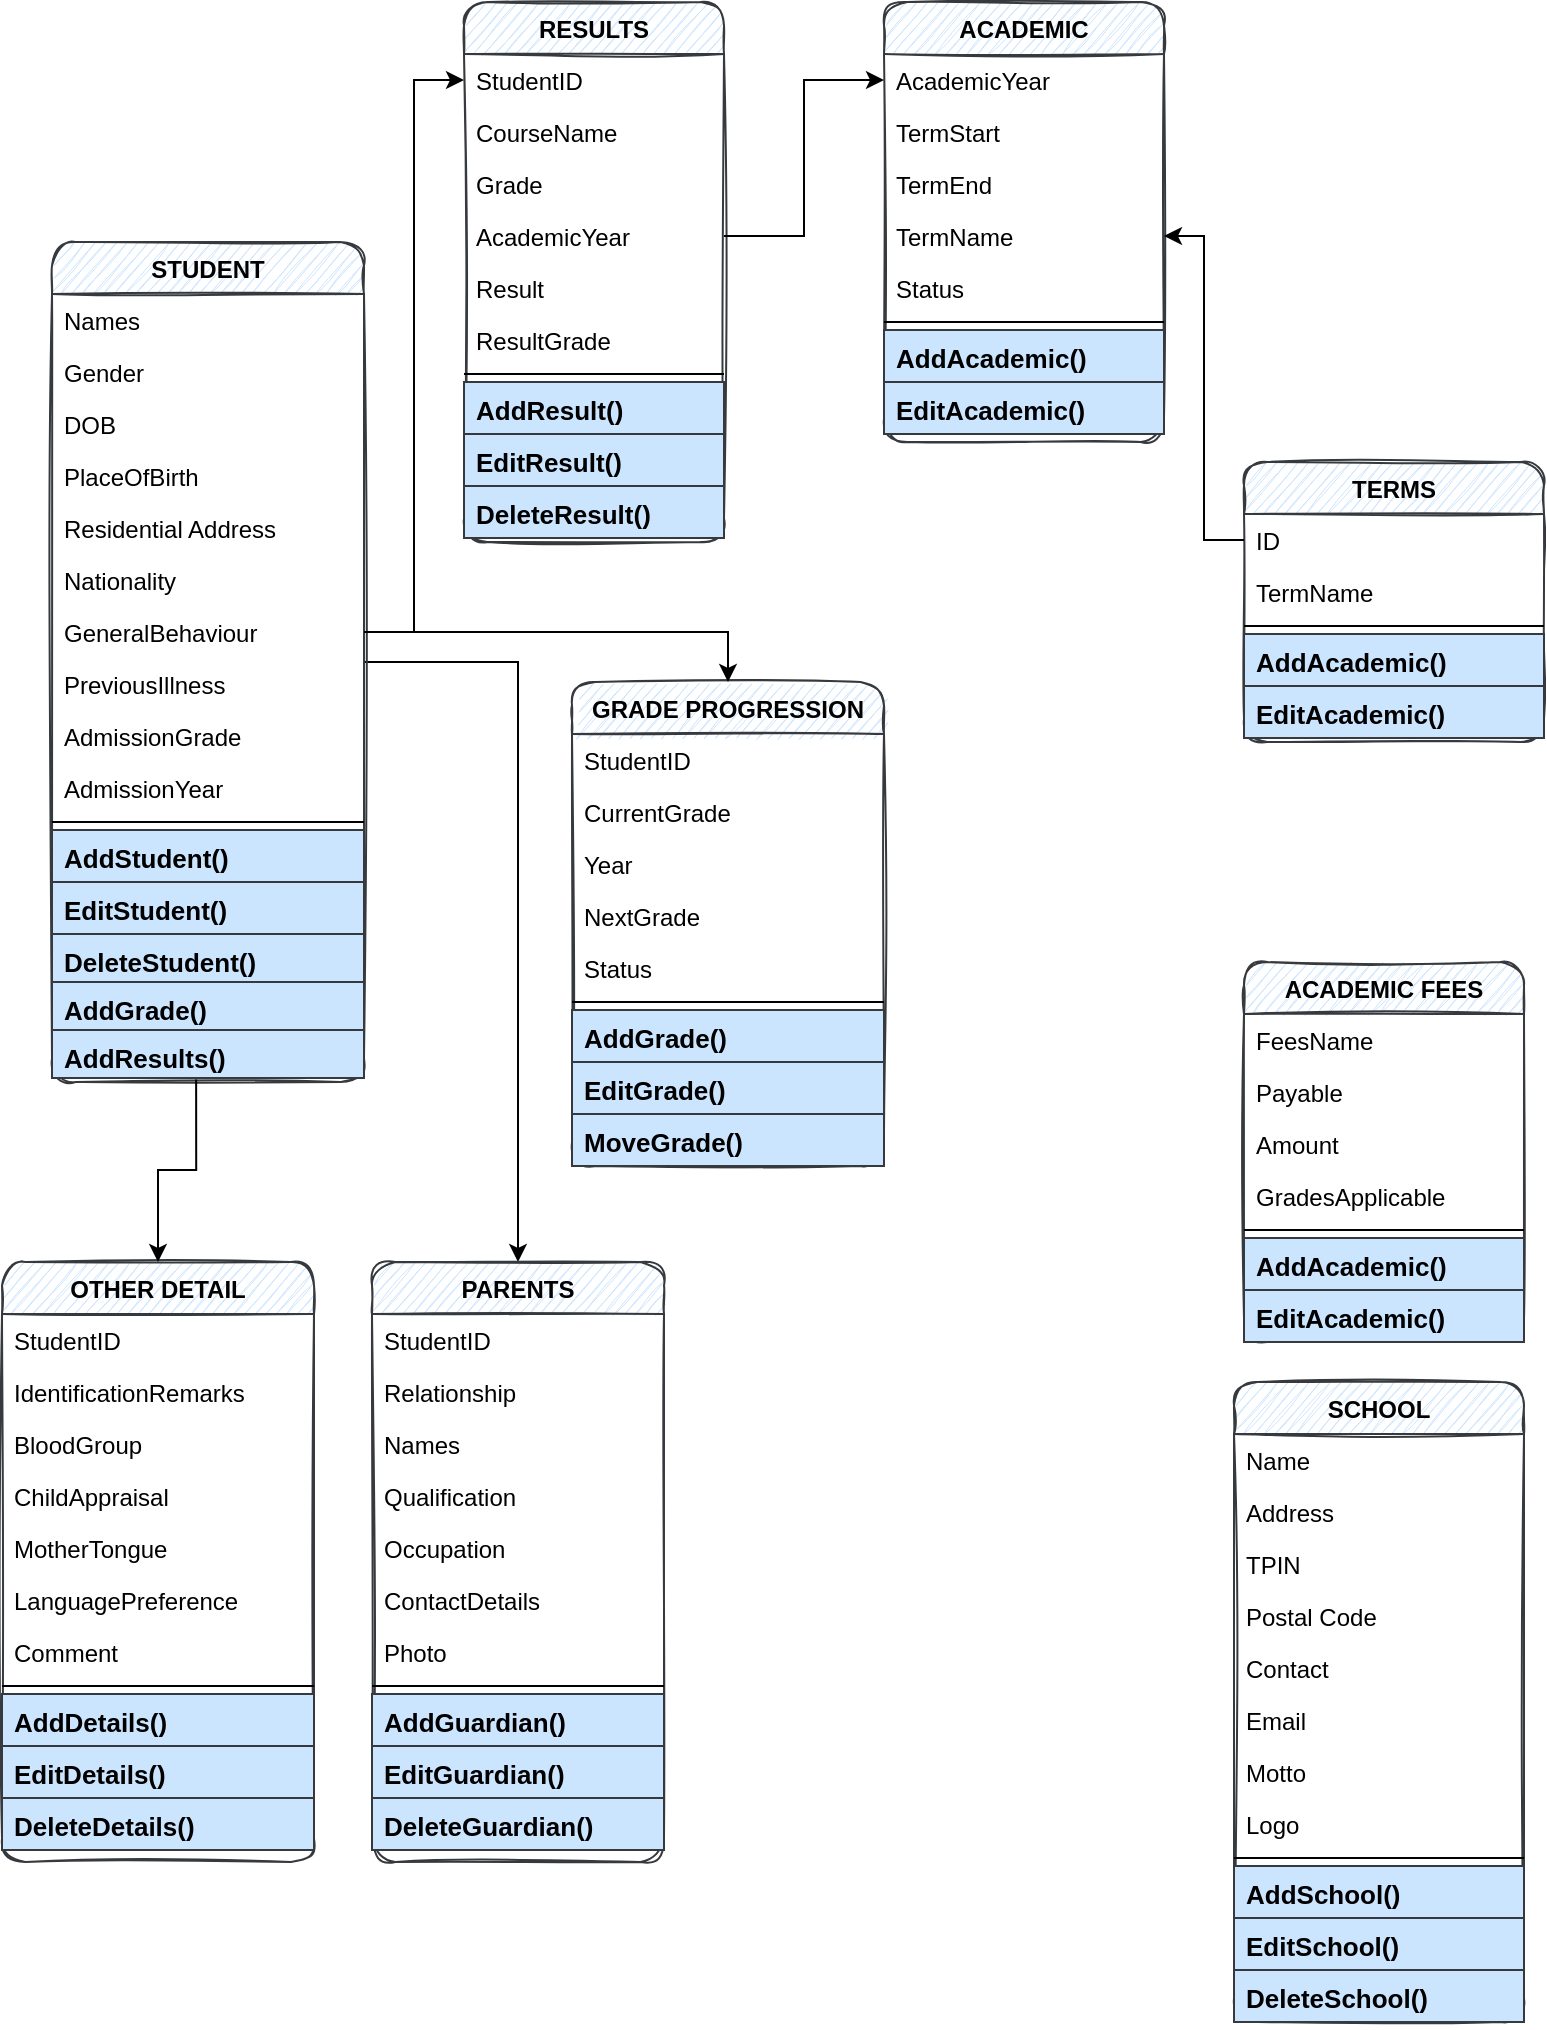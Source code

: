 <mxfile version="14.3.1" type="github">
  <diagram id="C5RBs43oDa-KdzZeNtuy" name="Page-1">
    <mxGraphModel dx="1550" dy="912" grid="1" gridSize="10" guides="1" tooltips="1" connect="1" arrows="1" fold="1" page="1" pageScale="1" pageWidth="827" pageHeight="1169" math="0" shadow="0">
      <root>
        <mxCell id="WIyWlLk6GJQsqaUBKTNV-0" />
        <mxCell id="WIyWlLk6GJQsqaUBKTNV-1" parent="WIyWlLk6GJQsqaUBKTNV-0" />
        <mxCell id="tZd9kad8ATo9-LSwR4DG-6" value="SCHOOL" style="swimlane;fontStyle=1;align=center;verticalAlign=top;childLayout=stackLayout;horizontal=1;startSize=26;horizontalStack=0;resizeParent=1;resizeLast=0;collapsible=1;marginBottom=0;rounded=1;shadow=0;strokeWidth=1;sketch=1;glass=0;fillColor=#cce5ff;strokeColor=#36393d;" parent="WIyWlLk6GJQsqaUBKTNV-1" vertex="1">
          <mxGeometry x="645" y="720" width="145" height="320" as="geometry">
            <mxRectangle x="550" y="140" width="160" height="26" as="alternateBounds" />
          </mxGeometry>
        </mxCell>
        <mxCell id="tZd9kad8ATo9-LSwR4DG-7" value="Name" style="text;align=left;verticalAlign=top;spacingLeft=4;spacingRight=4;overflow=hidden;rotatable=0;points=[[0,0.5],[1,0.5]];portConstraint=eastwest;" parent="tZd9kad8ATo9-LSwR4DG-6" vertex="1">
          <mxGeometry y="26" width="145" height="26" as="geometry" />
        </mxCell>
        <mxCell id="tZd9kad8ATo9-LSwR4DG-8" value="Address" style="text;align=left;verticalAlign=top;spacingLeft=4;spacingRight=4;overflow=hidden;rotatable=0;points=[[0,0.5],[1,0.5]];portConstraint=eastwest;rounded=0;shadow=0;html=0;" parent="tZd9kad8ATo9-LSwR4DG-6" vertex="1">
          <mxGeometry y="52" width="145" height="26" as="geometry" />
        </mxCell>
        <mxCell id="tZd9kad8ATo9-LSwR4DG-9" value="TPIN&#xa;" style="text;align=left;verticalAlign=top;spacingLeft=4;spacingRight=4;overflow=hidden;rotatable=0;points=[[0,0.5],[1,0.5]];portConstraint=eastwest;rounded=0;shadow=0;html=0;" parent="tZd9kad8ATo9-LSwR4DG-6" vertex="1">
          <mxGeometry y="78" width="145" height="26" as="geometry" />
        </mxCell>
        <mxCell id="tZd9kad8ATo9-LSwR4DG-10" value="Postal Code" style="text;align=left;verticalAlign=top;spacingLeft=4;spacingRight=4;overflow=hidden;rotatable=0;points=[[0,0.5],[1,0.5]];portConstraint=eastwest;rounded=0;shadow=0;html=0;" parent="tZd9kad8ATo9-LSwR4DG-6" vertex="1">
          <mxGeometry y="104" width="145" height="26" as="geometry" />
        </mxCell>
        <mxCell id="tZd9kad8ATo9-LSwR4DG-13" value="Contact" style="text;align=left;verticalAlign=top;spacingLeft=4;spacingRight=4;overflow=hidden;rotatable=0;points=[[0,0.5],[1,0.5]];portConstraint=eastwest;" parent="tZd9kad8ATo9-LSwR4DG-6" vertex="1">
          <mxGeometry y="130" width="145" height="26" as="geometry" />
        </mxCell>
        <mxCell id="tZd9kad8ATo9-LSwR4DG-14" value="Email" style="text;align=left;verticalAlign=top;spacingLeft=4;spacingRight=4;overflow=hidden;rotatable=0;points=[[0,0.5],[1,0.5]];portConstraint=eastwest;" parent="tZd9kad8ATo9-LSwR4DG-6" vertex="1">
          <mxGeometry y="156" width="145" height="26" as="geometry" />
        </mxCell>
        <mxCell id="tZd9kad8ATo9-LSwR4DG-17" value="Motto" style="text;align=left;verticalAlign=top;spacingLeft=4;spacingRight=4;overflow=hidden;rotatable=0;points=[[0,0.5],[1,0.5]];portConstraint=eastwest;rounded=0;shadow=0;html=0;" parent="tZd9kad8ATo9-LSwR4DG-6" vertex="1">
          <mxGeometry y="182" width="145" height="26" as="geometry" />
        </mxCell>
        <mxCell id="tZd9kad8ATo9-LSwR4DG-18" value="Logo&#xa;" style="text;align=left;verticalAlign=top;spacingLeft=4;spacingRight=4;overflow=hidden;rotatable=0;points=[[0,0.5],[1,0.5]];portConstraint=eastwest;rounded=0;shadow=0;html=0;" parent="tZd9kad8ATo9-LSwR4DG-6" vertex="1">
          <mxGeometry y="208" width="145" height="26" as="geometry" />
        </mxCell>
        <mxCell id="tZd9kad8ATo9-LSwR4DG-12" value="" style="line;html=1;strokeWidth=1;align=left;verticalAlign=middle;spacingTop=-1;spacingLeft=3;spacingRight=3;rotatable=0;labelPosition=right;points=[];portConstraint=eastwest;" parent="tZd9kad8ATo9-LSwR4DG-6" vertex="1">
          <mxGeometry y="234" width="145" height="8" as="geometry" />
        </mxCell>
        <mxCell id="tZd9kad8ATo9-LSwR4DG-19" value="AddSchool()" style="text;align=left;verticalAlign=top;spacingLeft=4;spacingRight=4;overflow=hidden;rotatable=0;points=[[0,0.5],[1,0.5]];portConstraint=eastwest;rounded=0;shadow=0;html=0;fillColor=#cce5ff;strokeColor=#36393d;fontStyle=1;labelBackgroundColor=none;fontSize=13;" parent="tZd9kad8ATo9-LSwR4DG-6" vertex="1">
          <mxGeometry y="242" width="145" height="26" as="geometry" />
        </mxCell>
        <mxCell id="tZd9kad8ATo9-LSwR4DG-20" value="EditSchool()" style="text;align=left;verticalAlign=top;spacingLeft=4;spacingRight=4;overflow=hidden;rotatable=0;points=[[0,0.5],[1,0.5]];portConstraint=eastwest;fillColor=#cce5ff;strokeColor=#36393d;fontStyle=1;labelBackgroundColor=none;fontSize=13;" parent="tZd9kad8ATo9-LSwR4DG-6" vertex="1">
          <mxGeometry y="268" width="145" height="26" as="geometry" />
        </mxCell>
        <mxCell id="tZd9kad8ATo9-LSwR4DG-21" value="DeleteSchool()" style="text;align=left;verticalAlign=top;spacingLeft=4;spacingRight=4;overflow=hidden;rotatable=0;points=[[0,0.5],[1,0.5]];portConstraint=eastwest;fillColor=#cce5ff;strokeColor=#36393d;fontStyle=1;labelBackgroundColor=none;fontSize=13;" parent="tZd9kad8ATo9-LSwR4DG-6" vertex="1">
          <mxGeometry y="294" width="145" height="26" as="geometry" />
        </mxCell>
        <mxCell id="tZd9kad8ATo9-LSwR4DG-105" style="edgeStyle=orthogonalEdgeStyle;rounded=0;orthogonalLoop=1;jettySize=auto;html=1;entryX=0.5;entryY=0;entryDx=0;entryDy=0;fontSize=13;fontColor=#000000;" parent="WIyWlLk6GJQsqaUBKTNV-1" source="tZd9kad8ATo9-LSwR4DG-23" target="tZd9kad8ATo9-LSwR4DG-72" edge="1">
          <mxGeometry relative="1" as="geometry" />
        </mxCell>
        <mxCell id="tZd9kad8ATo9-LSwR4DG-23" value="STUDENT" style="swimlane;fontStyle=1;align=center;verticalAlign=top;childLayout=stackLayout;horizontal=1;startSize=26;horizontalStack=0;resizeParent=1;resizeLast=0;collapsible=1;marginBottom=0;rounded=1;shadow=0;strokeWidth=1;sketch=1;glass=0;fillColor=#cce5ff;strokeColor=#36393d;" parent="WIyWlLk6GJQsqaUBKTNV-1" vertex="1">
          <mxGeometry x="54" y="150" width="156" height="420" as="geometry">
            <mxRectangle x="550" y="140" width="160" height="26" as="alternateBounds" />
          </mxGeometry>
        </mxCell>
        <mxCell id="tZd9kad8ATo9-LSwR4DG-24" value="Names" style="text;align=left;verticalAlign=top;spacingLeft=4;spacingRight=4;overflow=hidden;rotatable=0;points=[[0,0.5],[1,0.5]];portConstraint=eastwest;" parent="tZd9kad8ATo9-LSwR4DG-23" vertex="1">
          <mxGeometry y="26" width="156" height="26" as="geometry" />
        </mxCell>
        <mxCell id="tZd9kad8ATo9-LSwR4DG-27" value="Gender" style="text;align=left;verticalAlign=top;spacingLeft=4;spacingRight=4;overflow=hidden;rotatable=0;points=[[0,0.5],[1,0.5]];portConstraint=eastwest;rounded=0;shadow=0;html=0;" parent="tZd9kad8ATo9-LSwR4DG-23" vertex="1">
          <mxGeometry y="52" width="156" height="26" as="geometry" />
        </mxCell>
        <mxCell id="tZd9kad8ATo9-LSwR4DG-25" value="DOB" style="text;align=left;verticalAlign=top;spacingLeft=4;spacingRight=4;overflow=hidden;rotatable=0;points=[[0,0.5],[1,0.5]];portConstraint=eastwest;rounded=0;shadow=0;html=0;" parent="tZd9kad8ATo9-LSwR4DG-23" vertex="1">
          <mxGeometry y="78" width="156" height="26" as="geometry" />
        </mxCell>
        <mxCell id="tZd9kad8ATo9-LSwR4DG-26" value="PlaceOfBirth" style="text;align=left;verticalAlign=top;spacingLeft=4;spacingRight=4;overflow=hidden;rotatable=0;points=[[0,0.5],[1,0.5]];portConstraint=eastwest;rounded=0;shadow=0;html=0;" parent="tZd9kad8ATo9-LSwR4DG-23" vertex="1">
          <mxGeometry y="104" width="156" height="26" as="geometry" />
        </mxCell>
        <mxCell id="tZd9kad8ATo9-LSwR4DG-28" value="Residential Address" style="text;align=left;verticalAlign=top;spacingLeft=4;spacingRight=4;overflow=hidden;rotatable=0;points=[[0,0.5],[1,0.5]];portConstraint=eastwest;" parent="tZd9kad8ATo9-LSwR4DG-23" vertex="1">
          <mxGeometry y="130" width="156" height="26" as="geometry" />
        </mxCell>
        <mxCell id="tZd9kad8ATo9-LSwR4DG-29" value="Nationality" style="text;align=left;verticalAlign=top;spacingLeft=4;spacingRight=4;overflow=hidden;rotatable=0;points=[[0,0.5],[1,0.5]];portConstraint=eastwest;" parent="tZd9kad8ATo9-LSwR4DG-23" vertex="1">
          <mxGeometry y="156" width="156" height="26" as="geometry" />
        </mxCell>
        <mxCell id="tZd9kad8ATo9-LSwR4DG-30" value="GeneralBehaviour" style="text;align=left;verticalAlign=top;spacingLeft=4;spacingRight=4;overflow=hidden;rotatable=0;points=[[0,0.5],[1,0.5]];portConstraint=eastwest;rounded=0;shadow=0;html=0;" parent="tZd9kad8ATo9-LSwR4DG-23" vertex="1">
          <mxGeometry y="182" width="156" height="26" as="geometry" />
        </mxCell>
        <mxCell id="tZd9kad8ATo9-LSwR4DG-31" value="PreviousIllness" style="text;align=left;verticalAlign=top;spacingLeft=4;spacingRight=4;overflow=hidden;rotatable=0;points=[[0,0.5],[1,0.5]];portConstraint=eastwest;rounded=0;shadow=0;html=0;" parent="tZd9kad8ATo9-LSwR4DG-23" vertex="1">
          <mxGeometry y="208" width="156" height="26" as="geometry" />
        </mxCell>
        <mxCell id="tZd9kad8ATo9-LSwR4DG-36" value="AdmissionGrade" style="text;align=left;verticalAlign=top;spacingLeft=4;spacingRight=4;overflow=hidden;rotatable=0;points=[[0,0.5],[1,0.5]];portConstraint=eastwest;rounded=0;shadow=0;html=0;" parent="tZd9kad8ATo9-LSwR4DG-23" vertex="1">
          <mxGeometry y="234" width="156" height="26" as="geometry" />
        </mxCell>
        <mxCell id="tZd9kad8ATo9-LSwR4DG-37" value="AdmissionYear" style="text;align=left;verticalAlign=top;spacingLeft=4;spacingRight=4;overflow=hidden;rotatable=0;points=[[0,0.5],[1,0.5]];portConstraint=eastwest;rounded=0;shadow=0;html=0;" parent="tZd9kad8ATo9-LSwR4DG-23" vertex="1">
          <mxGeometry y="260" width="156" height="26" as="geometry" />
        </mxCell>
        <mxCell id="tZd9kad8ATo9-LSwR4DG-32" value="" style="line;html=1;strokeWidth=1;align=left;verticalAlign=middle;spacingTop=-1;spacingLeft=3;spacingRight=3;rotatable=0;labelPosition=right;points=[];portConstraint=eastwest;" parent="tZd9kad8ATo9-LSwR4DG-23" vertex="1">
          <mxGeometry y="286" width="156" height="8" as="geometry" />
        </mxCell>
        <mxCell id="tZd9kad8ATo9-LSwR4DG-33" value="AddStudent()" style="text;align=left;verticalAlign=top;spacingLeft=4;spacingRight=4;overflow=hidden;rotatable=0;points=[[0,0.5],[1,0.5]];portConstraint=eastwest;rounded=0;shadow=0;html=0;fillColor=#cce5ff;strokeColor=#36393d;fontStyle=1;labelBackgroundColor=none;fontSize=13;" parent="tZd9kad8ATo9-LSwR4DG-23" vertex="1">
          <mxGeometry y="294" width="156" height="26" as="geometry" />
        </mxCell>
        <mxCell id="tZd9kad8ATo9-LSwR4DG-34" value="EditStudent()" style="text;align=left;verticalAlign=top;spacingLeft=4;spacingRight=4;overflow=hidden;rotatable=0;points=[[0,0.5],[1,0.5]];portConstraint=eastwest;fillColor=#cce5ff;strokeColor=#36393d;fontStyle=1;labelBackgroundColor=none;fontSize=13;" parent="tZd9kad8ATo9-LSwR4DG-23" vertex="1">
          <mxGeometry y="320" width="156" height="26" as="geometry" />
        </mxCell>
        <mxCell id="tZd9kad8ATo9-LSwR4DG-35" value="DeleteStudent()" style="text;align=left;verticalAlign=top;spacingLeft=4;spacingRight=4;overflow=hidden;rotatable=0;points=[[0,0.5],[1,0.5]];portConstraint=eastwest;fillColor=#cce5ff;strokeColor=#36393d;fontStyle=1;labelBackgroundColor=none;fontSize=13;" parent="tZd9kad8ATo9-LSwR4DG-23" vertex="1">
          <mxGeometry y="346" width="156" height="24" as="geometry" />
        </mxCell>
        <mxCell id="tZd9kad8ATo9-LSwR4DG-55" value="AddGrade()" style="text;align=left;verticalAlign=top;spacingLeft=4;spacingRight=4;overflow=hidden;rotatable=0;points=[[0,0.5],[1,0.5]];portConstraint=eastwest;fillColor=#cce5ff;strokeColor=#36393d;fontStyle=1;labelBackgroundColor=none;fontSize=13;" parent="tZd9kad8ATo9-LSwR4DG-23" vertex="1">
          <mxGeometry y="370" width="156" height="24" as="geometry" />
        </mxCell>
        <mxCell id="tZd9kad8ATo9-LSwR4DG-54" value="AddResults()" style="text;align=left;verticalAlign=top;spacingLeft=4;spacingRight=4;overflow=hidden;rotatable=0;points=[[0,0.5],[1,0.5]];portConstraint=eastwest;fillColor=#cce5ff;strokeColor=#36393d;fontStyle=1;labelBackgroundColor=none;fontSize=13;" parent="tZd9kad8ATo9-LSwR4DG-23" vertex="1">
          <mxGeometry y="394" width="156" height="24" as="geometry" />
        </mxCell>
        <mxCell id="tZd9kad8ATo9-LSwR4DG-39" value="OTHER DETAIL" style="swimlane;fontStyle=1;align=center;verticalAlign=top;childLayout=stackLayout;horizontal=1;startSize=26;horizontalStack=0;resizeParent=1;resizeLast=0;collapsible=1;marginBottom=0;rounded=1;shadow=0;strokeWidth=1;sketch=1;glass=0;fillColor=#cce5ff;strokeColor=#36393d;" parent="WIyWlLk6GJQsqaUBKTNV-1" vertex="1">
          <mxGeometry x="29" y="660" width="156" height="300" as="geometry">
            <mxRectangle x="550" y="140" width="160" height="26" as="alternateBounds" />
          </mxGeometry>
        </mxCell>
        <mxCell id="tZd9kad8ATo9-LSwR4DG-40" value="StudentID" style="text;align=left;verticalAlign=top;spacingLeft=4;spacingRight=4;overflow=hidden;rotatable=0;points=[[0,0.5],[1,0.5]];portConstraint=eastwest;" parent="tZd9kad8ATo9-LSwR4DG-39" vertex="1">
          <mxGeometry y="26" width="156" height="26" as="geometry" />
        </mxCell>
        <mxCell id="tZd9kad8ATo9-LSwR4DG-41" value="IdentificationRemarks" style="text;align=left;verticalAlign=top;spacingLeft=4;spacingRight=4;overflow=hidden;rotatable=0;points=[[0,0.5],[1,0.5]];portConstraint=eastwest;rounded=0;shadow=0;html=0;" parent="tZd9kad8ATo9-LSwR4DG-39" vertex="1">
          <mxGeometry y="52" width="156" height="26" as="geometry" />
        </mxCell>
        <mxCell id="tZd9kad8ATo9-LSwR4DG-42" value="BloodGroup" style="text;align=left;verticalAlign=top;spacingLeft=4;spacingRight=4;overflow=hidden;rotatable=0;points=[[0,0.5],[1,0.5]];portConstraint=eastwest;rounded=0;shadow=0;html=0;" parent="tZd9kad8ATo9-LSwR4DG-39" vertex="1">
          <mxGeometry y="78" width="156" height="26" as="geometry" />
        </mxCell>
        <mxCell id="tZd9kad8ATo9-LSwR4DG-43" value="ChildAppraisal" style="text;align=left;verticalAlign=top;spacingLeft=4;spacingRight=4;overflow=hidden;rotatable=0;points=[[0,0.5],[1,0.5]];portConstraint=eastwest;rounded=0;shadow=0;html=0;" parent="tZd9kad8ATo9-LSwR4DG-39" vertex="1">
          <mxGeometry y="104" width="156" height="26" as="geometry" />
        </mxCell>
        <mxCell id="tZd9kad8ATo9-LSwR4DG-44" value="MotherTongue" style="text;align=left;verticalAlign=top;spacingLeft=4;spacingRight=4;overflow=hidden;rotatable=0;points=[[0,0.5],[1,0.5]];portConstraint=eastwest;" parent="tZd9kad8ATo9-LSwR4DG-39" vertex="1">
          <mxGeometry y="130" width="156" height="26" as="geometry" />
        </mxCell>
        <mxCell id="tZd9kad8ATo9-LSwR4DG-45" value="LanguagePreference" style="text;align=left;verticalAlign=top;spacingLeft=4;spacingRight=4;overflow=hidden;rotatable=0;points=[[0,0.5],[1,0.5]];portConstraint=eastwest;" parent="tZd9kad8ATo9-LSwR4DG-39" vertex="1">
          <mxGeometry y="156" width="156" height="26" as="geometry" />
        </mxCell>
        <mxCell id="tZd9kad8ATo9-LSwR4DG-46" value="Comment" style="text;align=left;verticalAlign=top;spacingLeft=4;spacingRight=4;overflow=hidden;rotatable=0;points=[[0,0.5],[1,0.5]];portConstraint=eastwest;rounded=0;shadow=0;html=0;" parent="tZd9kad8ATo9-LSwR4DG-39" vertex="1">
          <mxGeometry y="182" width="156" height="26" as="geometry" />
        </mxCell>
        <mxCell id="tZd9kad8ATo9-LSwR4DG-50" value="" style="line;html=1;strokeWidth=1;align=left;verticalAlign=middle;spacingTop=-1;spacingLeft=3;spacingRight=3;rotatable=0;labelPosition=right;points=[];portConstraint=eastwest;" parent="tZd9kad8ATo9-LSwR4DG-39" vertex="1">
          <mxGeometry y="208" width="156" height="8" as="geometry" />
        </mxCell>
        <mxCell id="tZd9kad8ATo9-LSwR4DG-51" value="AddDetails()" style="text;align=left;verticalAlign=top;spacingLeft=4;spacingRight=4;overflow=hidden;rotatable=0;points=[[0,0.5],[1,0.5]];portConstraint=eastwest;rounded=0;shadow=0;html=0;fillColor=#cce5ff;strokeColor=#36393d;fontStyle=1;labelBackgroundColor=none;fontSize=13;" parent="tZd9kad8ATo9-LSwR4DG-39" vertex="1">
          <mxGeometry y="216" width="156" height="26" as="geometry" />
        </mxCell>
        <mxCell id="tZd9kad8ATo9-LSwR4DG-52" value="EditDetails()" style="text;align=left;verticalAlign=top;spacingLeft=4;spacingRight=4;overflow=hidden;rotatable=0;points=[[0,0.5],[1,0.5]];portConstraint=eastwest;fillColor=#cce5ff;strokeColor=#36393d;fontStyle=1;labelBackgroundColor=none;fontSize=13;" parent="tZd9kad8ATo9-LSwR4DG-39" vertex="1">
          <mxGeometry y="242" width="156" height="26" as="geometry" />
        </mxCell>
        <mxCell id="tZd9kad8ATo9-LSwR4DG-53" value="DeleteDetails()" style="text;align=left;verticalAlign=top;spacingLeft=4;spacingRight=4;overflow=hidden;rotatable=0;points=[[0,0.5],[1,0.5]];portConstraint=eastwest;fillColor=#cce5ff;strokeColor=#36393d;fontStyle=1;labelBackgroundColor=none;fontSize=13;" parent="tZd9kad8ATo9-LSwR4DG-39" vertex="1">
          <mxGeometry y="268" width="156" height="26" as="geometry" />
        </mxCell>
        <mxCell id="tZd9kad8ATo9-LSwR4DG-59" value="ACADEMIC" style="swimlane;fontStyle=1;align=center;verticalAlign=top;childLayout=stackLayout;horizontal=1;startSize=26;horizontalStack=0;resizeParent=1;resizeLast=0;collapsible=1;marginBottom=0;rounded=1;shadow=0;strokeWidth=1;sketch=1;glass=0;fillColor=#cce5ff;strokeColor=#36393d;" parent="WIyWlLk6GJQsqaUBKTNV-1" vertex="1">
          <mxGeometry x="470" y="30" width="140" height="220" as="geometry">
            <mxRectangle x="550" y="140" width="160" height="26" as="alternateBounds" />
          </mxGeometry>
        </mxCell>
        <mxCell id="tZd9kad8ATo9-LSwR4DG-60" value="AcademicYear" style="text;align=left;verticalAlign=top;spacingLeft=4;spacingRight=4;overflow=hidden;rotatable=0;points=[[0,0.5],[1,0.5]];portConstraint=eastwest;" parent="tZd9kad8ATo9-LSwR4DG-59" vertex="1">
          <mxGeometry y="26" width="140" height="26" as="geometry" />
        </mxCell>
        <mxCell id="tZd9kad8ATo9-LSwR4DG-61" value="TermStart" style="text;align=left;verticalAlign=top;spacingLeft=4;spacingRight=4;overflow=hidden;rotatable=0;points=[[0,0.5],[1,0.5]];portConstraint=eastwest;rounded=0;shadow=0;html=0;" parent="tZd9kad8ATo9-LSwR4DG-59" vertex="1">
          <mxGeometry y="52" width="140" height="26" as="geometry" />
        </mxCell>
        <mxCell id="tZd9kad8ATo9-LSwR4DG-62" value="TermEnd" style="text;align=left;verticalAlign=top;spacingLeft=4;spacingRight=4;overflow=hidden;rotatable=0;points=[[0,0.5],[1,0.5]];portConstraint=eastwest;rounded=0;shadow=0;html=0;" parent="tZd9kad8ATo9-LSwR4DG-59" vertex="1">
          <mxGeometry y="78" width="140" height="26" as="geometry" />
        </mxCell>
        <mxCell id="tZd9kad8ATo9-LSwR4DG-63" value="TermName" style="text;align=left;verticalAlign=top;spacingLeft=4;spacingRight=4;overflow=hidden;rotatable=0;points=[[0,0.5],[1,0.5]];portConstraint=eastwest;rounded=0;shadow=0;html=0;" parent="tZd9kad8ATo9-LSwR4DG-59" vertex="1">
          <mxGeometry y="104" width="140" height="26" as="geometry" />
        </mxCell>
        <mxCell id="tZd9kad8ATo9-LSwR4DG-64" value="Status" style="text;align=left;verticalAlign=top;spacingLeft=4;spacingRight=4;overflow=hidden;rotatable=0;points=[[0,0.5],[1,0.5]];portConstraint=eastwest;" parent="tZd9kad8ATo9-LSwR4DG-59" vertex="1">
          <mxGeometry y="130" width="140" height="26" as="geometry" />
        </mxCell>
        <mxCell id="tZd9kad8ATo9-LSwR4DG-68" value="" style="line;html=1;strokeWidth=1;align=left;verticalAlign=middle;spacingTop=-1;spacingLeft=3;spacingRight=3;rotatable=0;labelPosition=right;points=[];portConstraint=eastwest;" parent="tZd9kad8ATo9-LSwR4DG-59" vertex="1">
          <mxGeometry y="156" width="140" height="8" as="geometry" />
        </mxCell>
        <mxCell id="tZd9kad8ATo9-LSwR4DG-69" value="AddAcademic()" style="text;align=left;verticalAlign=top;spacingLeft=4;spacingRight=4;overflow=hidden;rotatable=0;points=[[0,0.5],[1,0.5]];portConstraint=eastwest;rounded=0;shadow=0;html=0;fillColor=#cce5ff;strokeColor=#36393d;fontStyle=1;labelBackgroundColor=none;fontSize=13;" parent="tZd9kad8ATo9-LSwR4DG-59" vertex="1">
          <mxGeometry y="164" width="140" height="26" as="geometry" />
        </mxCell>
        <mxCell id="tZd9kad8ATo9-LSwR4DG-70" value="EditAcademic()" style="text;align=left;verticalAlign=top;spacingLeft=4;spacingRight=4;overflow=hidden;rotatable=0;points=[[0,0.5],[1,0.5]];portConstraint=eastwest;fillColor=#cce5ff;strokeColor=#36393d;fontStyle=1;labelBackgroundColor=none;fontSize=13;" parent="tZd9kad8ATo9-LSwR4DG-59" vertex="1">
          <mxGeometry y="190" width="140" height="26" as="geometry" />
        </mxCell>
        <mxCell id="tZd9kad8ATo9-LSwR4DG-72" value="PARENTS" style="swimlane;fontStyle=1;align=center;verticalAlign=top;childLayout=stackLayout;horizontal=1;startSize=26;horizontalStack=0;resizeParent=1;resizeLast=0;collapsible=1;marginBottom=0;rounded=1;shadow=0;strokeWidth=1;sketch=1;glass=0;fillColor=#cce5ff;strokeColor=#36393d;" parent="WIyWlLk6GJQsqaUBKTNV-1" vertex="1">
          <mxGeometry x="214" y="660" width="146" height="300" as="geometry">
            <mxRectangle x="550" y="140" width="160" height="26" as="alternateBounds" />
          </mxGeometry>
        </mxCell>
        <mxCell id="tZd9kad8ATo9-LSwR4DG-73" value="StudentID" style="text;align=left;verticalAlign=top;spacingLeft=4;spacingRight=4;overflow=hidden;rotatable=0;points=[[0,0.5],[1,0.5]];portConstraint=eastwest;" parent="tZd9kad8ATo9-LSwR4DG-72" vertex="1">
          <mxGeometry y="26" width="146" height="26" as="geometry" />
        </mxCell>
        <mxCell id="tZd9kad8ATo9-LSwR4DG-74" value="Relationship" style="text;align=left;verticalAlign=top;spacingLeft=4;spacingRight=4;overflow=hidden;rotatable=0;points=[[0,0.5],[1,0.5]];portConstraint=eastwest;rounded=0;shadow=0;html=0;" parent="tZd9kad8ATo9-LSwR4DG-72" vertex="1">
          <mxGeometry y="52" width="146" height="26" as="geometry" />
        </mxCell>
        <mxCell id="tZd9kad8ATo9-LSwR4DG-75" value="Names" style="text;align=left;verticalAlign=top;spacingLeft=4;spacingRight=4;overflow=hidden;rotatable=0;points=[[0,0.5],[1,0.5]];portConstraint=eastwest;rounded=0;shadow=0;html=0;" parent="tZd9kad8ATo9-LSwR4DG-72" vertex="1">
          <mxGeometry y="78" width="146" height="26" as="geometry" />
        </mxCell>
        <mxCell id="tZd9kad8ATo9-LSwR4DG-76" value="Qualification" style="text;align=left;verticalAlign=top;spacingLeft=4;spacingRight=4;overflow=hidden;rotatable=0;points=[[0,0.5],[1,0.5]];portConstraint=eastwest;rounded=0;shadow=0;html=0;" parent="tZd9kad8ATo9-LSwR4DG-72" vertex="1">
          <mxGeometry y="104" width="146" height="26" as="geometry" />
        </mxCell>
        <mxCell id="tZd9kad8ATo9-LSwR4DG-77" value="Occupation" style="text;align=left;verticalAlign=top;spacingLeft=4;spacingRight=4;overflow=hidden;rotatable=0;points=[[0,0.5],[1,0.5]];portConstraint=eastwest;" parent="tZd9kad8ATo9-LSwR4DG-72" vertex="1">
          <mxGeometry y="130" width="146" height="26" as="geometry" />
        </mxCell>
        <mxCell id="tZd9kad8ATo9-LSwR4DG-78" value="ContactDetails" style="text;align=left;verticalAlign=top;spacingLeft=4;spacingRight=4;overflow=hidden;rotatable=0;points=[[0,0.5],[1,0.5]];portConstraint=eastwest;" parent="tZd9kad8ATo9-LSwR4DG-72" vertex="1">
          <mxGeometry y="156" width="146" height="26" as="geometry" />
        </mxCell>
        <mxCell id="tZd9kad8ATo9-LSwR4DG-79" value="Photo" style="text;align=left;verticalAlign=top;spacingLeft=4;spacingRight=4;overflow=hidden;rotatable=0;points=[[0,0.5],[1,0.5]];portConstraint=eastwest;rounded=0;shadow=0;html=0;" parent="tZd9kad8ATo9-LSwR4DG-72" vertex="1">
          <mxGeometry y="182" width="146" height="26" as="geometry" />
        </mxCell>
        <mxCell id="tZd9kad8ATo9-LSwR4DG-80" value="" style="line;html=1;strokeWidth=1;align=left;verticalAlign=middle;spacingTop=-1;spacingLeft=3;spacingRight=3;rotatable=0;labelPosition=right;points=[];portConstraint=eastwest;" parent="tZd9kad8ATo9-LSwR4DG-72" vertex="1">
          <mxGeometry y="208" width="146" height="8" as="geometry" />
        </mxCell>
        <mxCell id="tZd9kad8ATo9-LSwR4DG-81" value="AddGuardian()" style="text;align=left;verticalAlign=top;spacingLeft=4;spacingRight=4;overflow=hidden;rotatable=0;points=[[0,0.5],[1,0.5]];portConstraint=eastwest;rounded=0;shadow=0;html=0;fillColor=#cce5ff;strokeColor=#36393d;fontStyle=1;labelBackgroundColor=none;fontSize=13;" parent="tZd9kad8ATo9-LSwR4DG-72" vertex="1">
          <mxGeometry y="216" width="146" height="26" as="geometry" />
        </mxCell>
        <mxCell id="tZd9kad8ATo9-LSwR4DG-82" value="EditGuardian()" style="text;align=left;verticalAlign=top;spacingLeft=4;spacingRight=4;overflow=hidden;rotatable=0;points=[[0,0.5],[1,0.5]];portConstraint=eastwest;fillColor=#cce5ff;strokeColor=#36393d;fontStyle=1;labelBackgroundColor=none;fontSize=13;" parent="tZd9kad8ATo9-LSwR4DG-72" vertex="1">
          <mxGeometry y="242" width="146" height="26" as="geometry" />
        </mxCell>
        <mxCell id="tZd9kad8ATo9-LSwR4DG-83" value="DeleteGuardian()" style="text;align=left;verticalAlign=top;spacingLeft=4;spacingRight=4;overflow=hidden;rotatable=0;points=[[0,0.5],[1,0.5]];portConstraint=eastwest;fillColor=#cce5ff;strokeColor=#36393d;fontStyle=1;labelBackgroundColor=none;fontSize=13;" parent="tZd9kad8ATo9-LSwR4DG-72" vertex="1">
          <mxGeometry y="268" width="146" height="26" as="geometry" />
        </mxCell>
        <mxCell id="tZd9kad8ATo9-LSwR4DG-96" value="ACADEMIC FEES" style="swimlane;fontStyle=1;align=center;verticalAlign=top;childLayout=stackLayout;horizontal=1;startSize=26;horizontalStack=0;resizeParent=1;resizeLast=0;collapsible=1;marginBottom=0;rounded=1;shadow=0;strokeWidth=1;sketch=1;glass=0;fillColor=#cce5ff;strokeColor=#36393d;" parent="WIyWlLk6GJQsqaUBKTNV-1" vertex="1">
          <mxGeometry x="650" y="510" width="140" height="190" as="geometry">
            <mxRectangle x="550" y="140" width="160" height="26" as="alternateBounds" />
          </mxGeometry>
        </mxCell>
        <mxCell id="tZd9kad8ATo9-LSwR4DG-97" value="FeesName" style="text;align=left;verticalAlign=top;spacingLeft=4;spacingRight=4;overflow=hidden;rotatable=0;points=[[0,0.5],[1,0.5]];portConstraint=eastwest;" parent="tZd9kad8ATo9-LSwR4DG-96" vertex="1">
          <mxGeometry y="26" width="140" height="26" as="geometry" />
        </mxCell>
        <mxCell id="tZd9kad8ATo9-LSwR4DG-98" value="Payable" style="text;align=left;verticalAlign=top;spacingLeft=4;spacingRight=4;overflow=hidden;rotatable=0;points=[[0,0.5],[1,0.5]];portConstraint=eastwest;rounded=0;shadow=0;html=0;" parent="tZd9kad8ATo9-LSwR4DG-96" vertex="1">
          <mxGeometry y="52" width="140" height="26" as="geometry" />
        </mxCell>
        <mxCell id="tZd9kad8ATo9-LSwR4DG-99" value="Amount" style="text;align=left;verticalAlign=top;spacingLeft=4;spacingRight=4;overflow=hidden;rotatable=0;points=[[0,0.5],[1,0.5]];portConstraint=eastwest;rounded=0;shadow=0;html=0;" parent="tZd9kad8ATo9-LSwR4DG-96" vertex="1">
          <mxGeometry y="78" width="140" height="26" as="geometry" />
        </mxCell>
        <mxCell id="tZd9kad8ATo9-LSwR4DG-100" value="GradesApplicable" style="text;align=left;verticalAlign=top;spacingLeft=4;spacingRight=4;overflow=hidden;rotatable=0;points=[[0,0.5],[1,0.5]];portConstraint=eastwest;rounded=0;shadow=0;html=0;" parent="tZd9kad8ATo9-LSwR4DG-96" vertex="1">
          <mxGeometry y="104" width="140" height="26" as="geometry" />
        </mxCell>
        <mxCell id="tZd9kad8ATo9-LSwR4DG-102" value="" style="line;html=1;strokeWidth=1;align=left;verticalAlign=middle;spacingTop=-1;spacingLeft=3;spacingRight=3;rotatable=0;labelPosition=right;points=[];portConstraint=eastwest;" parent="tZd9kad8ATo9-LSwR4DG-96" vertex="1">
          <mxGeometry y="130" width="140" height="8" as="geometry" />
        </mxCell>
        <mxCell id="tZd9kad8ATo9-LSwR4DG-103" value="AddAcademic()" style="text;align=left;verticalAlign=top;spacingLeft=4;spacingRight=4;overflow=hidden;rotatable=0;points=[[0,0.5],[1,0.5]];portConstraint=eastwest;rounded=0;shadow=0;html=0;fillColor=#cce5ff;strokeColor=#36393d;fontStyle=1;labelBackgroundColor=none;fontSize=13;" parent="tZd9kad8ATo9-LSwR4DG-96" vertex="1">
          <mxGeometry y="138" width="140" height="26" as="geometry" />
        </mxCell>
        <mxCell id="tZd9kad8ATo9-LSwR4DG-104" value="EditAcademic()" style="text;align=left;verticalAlign=top;spacingLeft=4;spacingRight=4;overflow=hidden;rotatable=0;points=[[0,0.5],[1,0.5]];portConstraint=eastwest;fillColor=#cce5ff;strokeColor=#36393d;fontStyle=1;labelBackgroundColor=none;fontSize=13;" parent="tZd9kad8ATo9-LSwR4DG-96" vertex="1">
          <mxGeometry y="164" width="140" height="26" as="geometry" />
        </mxCell>
        <mxCell id="tZd9kad8ATo9-LSwR4DG-85" value="TERMS" style="swimlane;fontStyle=1;align=center;verticalAlign=top;childLayout=stackLayout;horizontal=1;startSize=26;horizontalStack=0;resizeParent=1;resizeLast=0;collapsible=1;marginBottom=0;rounded=1;shadow=0;strokeWidth=1;sketch=1;glass=0;fillColor=#cce5ff;strokeColor=#36393d;" parent="WIyWlLk6GJQsqaUBKTNV-1" vertex="1">
          <mxGeometry x="650" y="260" width="150" height="140" as="geometry">
            <mxRectangle x="620" y="756" width="160" height="26" as="alternateBounds" />
          </mxGeometry>
        </mxCell>
        <mxCell id="tZd9kad8ATo9-LSwR4DG-86" value="ID" style="text;align=left;verticalAlign=top;spacingLeft=4;spacingRight=4;overflow=hidden;rotatable=0;points=[[0,0.5],[1,0.5]];portConstraint=eastwest;" parent="tZd9kad8ATo9-LSwR4DG-85" vertex="1">
          <mxGeometry y="26" width="150" height="26" as="geometry" />
        </mxCell>
        <mxCell id="tZd9kad8ATo9-LSwR4DG-87" value="TermName" style="text;align=left;verticalAlign=top;spacingLeft=4;spacingRight=4;overflow=hidden;rotatable=0;points=[[0,0.5],[1,0.5]];portConstraint=eastwest;rounded=0;shadow=0;html=0;" parent="tZd9kad8ATo9-LSwR4DG-85" vertex="1">
          <mxGeometry y="52" width="150" height="26" as="geometry" />
        </mxCell>
        <mxCell id="tZd9kad8ATo9-LSwR4DG-91" value="" style="line;html=1;strokeWidth=1;align=left;verticalAlign=middle;spacingTop=-1;spacingLeft=3;spacingRight=3;rotatable=0;labelPosition=right;points=[];portConstraint=eastwest;" parent="tZd9kad8ATo9-LSwR4DG-85" vertex="1">
          <mxGeometry y="78" width="150" height="8" as="geometry" />
        </mxCell>
        <mxCell id="tZd9kad8ATo9-LSwR4DG-92" value="AddAcademic()" style="text;align=left;verticalAlign=top;spacingLeft=4;spacingRight=4;overflow=hidden;rotatable=0;points=[[0,0.5],[1,0.5]];portConstraint=eastwest;rounded=0;shadow=0;html=0;fillColor=#cce5ff;strokeColor=#36393d;fontStyle=1;labelBackgroundColor=none;fontSize=13;" parent="tZd9kad8ATo9-LSwR4DG-85" vertex="1">
          <mxGeometry y="86" width="150" height="26" as="geometry" />
        </mxCell>
        <mxCell id="tZd9kad8ATo9-LSwR4DG-93" value="EditAcademic()" style="text;align=left;verticalAlign=top;spacingLeft=4;spacingRight=4;overflow=hidden;rotatable=0;points=[[0,0.5],[1,0.5]];portConstraint=eastwest;fillColor=#cce5ff;strokeColor=#36393d;fontStyle=1;labelBackgroundColor=none;fontSize=13;" parent="tZd9kad8ATo9-LSwR4DG-85" vertex="1">
          <mxGeometry y="112" width="150" height="26" as="geometry" />
        </mxCell>
        <mxCell id="tZd9kad8ATo9-LSwR4DG-95" style="edgeStyle=orthogonalEdgeStyle;rounded=0;orthogonalLoop=1;jettySize=auto;html=1;exitX=0;exitY=0.5;exitDx=0;exitDy=0;fontSize=13;fontColor=#000000;" parent="WIyWlLk6GJQsqaUBKTNV-1" source="tZd9kad8ATo9-LSwR4DG-86" target="tZd9kad8ATo9-LSwR4DG-63" edge="1">
          <mxGeometry relative="1" as="geometry" />
        </mxCell>
        <mxCell id="tZd9kad8ATo9-LSwR4DG-106" style="edgeStyle=orthogonalEdgeStyle;rounded=0;orthogonalLoop=1;jettySize=auto;html=1;exitX=0.462;exitY=1.033;exitDx=0;exitDy=0;fontSize=13;fontColor=#000000;exitPerimeter=0;" parent="WIyWlLk6GJQsqaUBKTNV-1" source="tZd9kad8ATo9-LSwR4DG-54" target="tZd9kad8ATo9-LSwR4DG-39" edge="1">
          <mxGeometry relative="1" as="geometry" />
        </mxCell>
        <mxCell id="tZd9kad8ATo9-LSwR4DG-107" value="RESULTS" style="swimlane;fontStyle=1;align=center;verticalAlign=top;childLayout=stackLayout;horizontal=1;startSize=26;horizontalStack=0;resizeParent=1;resizeLast=0;collapsible=1;marginBottom=0;rounded=1;shadow=0;strokeWidth=1;sketch=1;glass=0;fillColor=#cce5ff;strokeColor=#36393d;" parent="WIyWlLk6GJQsqaUBKTNV-1" vertex="1">
          <mxGeometry x="260" y="30" width="130" height="270" as="geometry">
            <mxRectangle x="550" y="140" width="160" height="26" as="alternateBounds" />
          </mxGeometry>
        </mxCell>
        <mxCell id="tZd9kad8ATo9-LSwR4DG-108" value="StudentID" style="text;align=left;verticalAlign=top;spacingLeft=4;spacingRight=4;overflow=hidden;rotatable=0;points=[[0,0.5],[1,0.5]];portConstraint=eastwest;" parent="tZd9kad8ATo9-LSwR4DG-107" vertex="1">
          <mxGeometry y="26" width="130" height="26" as="geometry" />
        </mxCell>
        <mxCell id="tZd9kad8ATo9-LSwR4DG-109" value="CourseName" style="text;align=left;verticalAlign=top;spacingLeft=4;spacingRight=4;overflow=hidden;rotatable=0;points=[[0,0.5],[1,0.5]];portConstraint=eastwest;rounded=0;shadow=0;html=0;" parent="tZd9kad8ATo9-LSwR4DG-107" vertex="1">
          <mxGeometry y="52" width="130" height="26" as="geometry" />
        </mxCell>
        <mxCell id="tZd9kad8ATo9-LSwR4DG-113" value="Grade" style="text;align=left;verticalAlign=top;spacingLeft=4;spacingRight=4;overflow=hidden;rotatable=0;points=[[0,0.5],[1,0.5]];portConstraint=eastwest;" parent="tZd9kad8ATo9-LSwR4DG-107" vertex="1">
          <mxGeometry y="78" width="130" height="26" as="geometry" />
        </mxCell>
        <mxCell id="tZd9kad8ATo9-LSwR4DG-110" value="AcademicYear" style="text;align=left;verticalAlign=top;spacingLeft=4;spacingRight=4;overflow=hidden;rotatable=0;points=[[0,0.5],[1,0.5]];portConstraint=eastwest;rounded=0;shadow=0;html=0;" parent="tZd9kad8ATo9-LSwR4DG-107" vertex="1">
          <mxGeometry y="104" width="130" height="26" as="geometry" />
        </mxCell>
        <mxCell id="tZd9kad8ATo9-LSwR4DG-111" value="Result" style="text;align=left;verticalAlign=top;spacingLeft=4;spacingRight=4;overflow=hidden;rotatable=0;points=[[0,0.5],[1,0.5]];portConstraint=eastwest;rounded=0;shadow=0;html=0;" parent="tZd9kad8ATo9-LSwR4DG-107" vertex="1">
          <mxGeometry y="130" width="130" height="26" as="geometry" />
        </mxCell>
        <mxCell id="tZd9kad8ATo9-LSwR4DG-112" value="ResultGrade" style="text;align=left;verticalAlign=top;spacingLeft=4;spacingRight=4;overflow=hidden;rotatable=0;points=[[0,0.5],[1,0.5]];portConstraint=eastwest;" parent="tZd9kad8ATo9-LSwR4DG-107" vertex="1">
          <mxGeometry y="156" width="130" height="26" as="geometry" />
        </mxCell>
        <mxCell id="tZd9kad8ATo9-LSwR4DG-116" value="" style="line;html=1;strokeWidth=1;align=left;verticalAlign=middle;spacingTop=-1;spacingLeft=3;spacingRight=3;rotatable=0;labelPosition=right;points=[];portConstraint=eastwest;" parent="tZd9kad8ATo9-LSwR4DG-107" vertex="1">
          <mxGeometry y="182" width="130" height="8" as="geometry" />
        </mxCell>
        <mxCell id="tZd9kad8ATo9-LSwR4DG-117" value="AddResult()" style="text;align=left;verticalAlign=top;spacingLeft=4;spacingRight=4;overflow=hidden;rotatable=0;points=[[0,0.5],[1,0.5]];portConstraint=eastwest;rounded=0;shadow=0;html=0;fillColor=#cce5ff;strokeColor=#36393d;fontStyle=1;labelBackgroundColor=none;fontSize=13;" parent="tZd9kad8ATo9-LSwR4DG-107" vertex="1">
          <mxGeometry y="190" width="130" height="26" as="geometry" />
        </mxCell>
        <mxCell id="tZd9kad8ATo9-LSwR4DG-118" value="EditResult()" style="text;align=left;verticalAlign=top;spacingLeft=4;spacingRight=4;overflow=hidden;rotatable=0;points=[[0,0.5],[1,0.5]];portConstraint=eastwest;fillColor=#cce5ff;strokeColor=#36393d;fontStyle=1;labelBackgroundColor=none;fontSize=13;" parent="tZd9kad8ATo9-LSwR4DG-107" vertex="1">
          <mxGeometry y="216" width="130" height="26" as="geometry" />
        </mxCell>
        <mxCell id="tZd9kad8ATo9-LSwR4DG-119" value="DeleteResult()" style="text;align=left;verticalAlign=top;spacingLeft=4;spacingRight=4;overflow=hidden;rotatable=0;points=[[0,0.5],[1,0.5]];portConstraint=eastwest;fillColor=#cce5ff;strokeColor=#36393d;fontStyle=1;labelBackgroundColor=none;fontSize=13;" parent="tZd9kad8ATo9-LSwR4DG-107" vertex="1">
          <mxGeometry y="242" width="130" height="26" as="geometry" />
        </mxCell>
        <mxCell id="tZd9kad8ATo9-LSwR4DG-120" style="edgeStyle=orthogonalEdgeStyle;rounded=0;orthogonalLoop=1;jettySize=auto;html=1;exitX=1;exitY=0.5;exitDx=0;exitDy=0;entryX=0;entryY=0.5;entryDx=0;entryDy=0;fontSize=13;fontColor=#000000;" parent="WIyWlLk6GJQsqaUBKTNV-1" source="tZd9kad8ATo9-LSwR4DG-30" target="tZd9kad8ATo9-LSwR4DG-108" edge="1">
          <mxGeometry relative="1" as="geometry" />
        </mxCell>
        <mxCell id="tZd9kad8ATo9-LSwR4DG-121" style="edgeStyle=orthogonalEdgeStyle;rounded=0;orthogonalLoop=1;jettySize=auto;html=1;exitX=1;exitY=0.5;exitDx=0;exitDy=0;fontSize=13;fontColor=#000000;" parent="WIyWlLk6GJQsqaUBKTNV-1" source="tZd9kad8ATo9-LSwR4DG-110" target="tZd9kad8ATo9-LSwR4DG-60" edge="1">
          <mxGeometry relative="1" as="geometry" />
        </mxCell>
        <mxCell id="tZd9kad8ATo9-LSwR4DG-122" value="GRADE PROGRESSION" style="swimlane;fontStyle=1;align=center;verticalAlign=top;childLayout=stackLayout;horizontal=1;startSize=26;horizontalStack=0;resizeParent=1;resizeLast=0;collapsible=1;marginBottom=0;rounded=1;shadow=0;strokeWidth=1;sketch=1;glass=0;fillColor=#cce5ff;strokeColor=#36393d;" parent="WIyWlLk6GJQsqaUBKTNV-1" vertex="1">
          <mxGeometry x="314" y="370" width="156" height="242" as="geometry">
            <mxRectangle x="550" y="140" width="160" height="26" as="alternateBounds" />
          </mxGeometry>
        </mxCell>
        <mxCell id="tZd9kad8ATo9-LSwR4DG-123" value="StudentID" style="text;align=left;verticalAlign=top;spacingLeft=4;spacingRight=4;overflow=hidden;rotatable=0;points=[[0,0.5],[1,0.5]];portConstraint=eastwest;" parent="tZd9kad8ATo9-LSwR4DG-122" vertex="1">
          <mxGeometry y="26" width="156" height="26" as="geometry" />
        </mxCell>
        <mxCell id="tZd9kad8ATo9-LSwR4DG-124" value="CurrentGrade" style="text;align=left;verticalAlign=top;spacingLeft=4;spacingRight=4;overflow=hidden;rotatable=0;points=[[0,0.5],[1,0.5]];portConstraint=eastwest;rounded=0;shadow=0;html=0;" parent="tZd9kad8ATo9-LSwR4DG-122" vertex="1">
          <mxGeometry y="52" width="156" height="26" as="geometry" />
        </mxCell>
        <mxCell id="tZd9kad8ATo9-LSwR4DG-125" value="Year" style="text;align=left;verticalAlign=top;spacingLeft=4;spacingRight=4;overflow=hidden;rotatable=0;points=[[0,0.5],[1,0.5]];portConstraint=eastwest;rounded=0;shadow=0;html=0;" parent="tZd9kad8ATo9-LSwR4DG-122" vertex="1">
          <mxGeometry y="78" width="156" height="26" as="geometry" />
        </mxCell>
        <mxCell id="tZd9kad8ATo9-LSwR4DG-126" value="NextGrade" style="text;align=left;verticalAlign=top;spacingLeft=4;spacingRight=4;overflow=hidden;rotatable=0;points=[[0,0.5],[1,0.5]];portConstraint=eastwest;rounded=0;shadow=0;html=0;" parent="tZd9kad8ATo9-LSwR4DG-122" vertex="1">
          <mxGeometry y="104" width="156" height="26" as="geometry" />
        </mxCell>
        <mxCell id="tZd9kad8ATo9-LSwR4DG-127" value="Status" style="text;align=left;verticalAlign=top;spacingLeft=4;spacingRight=4;overflow=hidden;rotatable=0;points=[[0,0.5],[1,0.5]];portConstraint=eastwest;" parent="tZd9kad8ATo9-LSwR4DG-122" vertex="1">
          <mxGeometry y="130" width="156" height="26" as="geometry" />
        </mxCell>
        <mxCell id="tZd9kad8ATo9-LSwR4DG-130" value="" style="line;html=1;strokeWidth=1;align=left;verticalAlign=middle;spacingTop=-1;spacingLeft=3;spacingRight=3;rotatable=0;labelPosition=right;points=[];portConstraint=eastwest;" parent="tZd9kad8ATo9-LSwR4DG-122" vertex="1">
          <mxGeometry y="156" width="156" height="8" as="geometry" />
        </mxCell>
        <mxCell id="tZd9kad8ATo9-LSwR4DG-131" value="AddGrade()" style="text;align=left;verticalAlign=top;spacingLeft=4;spacingRight=4;overflow=hidden;rotatable=0;points=[[0,0.5],[1,0.5]];portConstraint=eastwest;rounded=0;shadow=0;html=0;fillColor=#cce5ff;strokeColor=#36393d;fontStyle=1;labelBackgroundColor=none;fontSize=13;" parent="tZd9kad8ATo9-LSwR4DG-122" vertex="1">
          <mxGeometry y="164" width="156" height="26" as="geometry" />
        </mxCell>
        <mxCell id="tZd9kad8ATo9-LSwR4DG-132" value="EditGrade()" style="text;align=left;verticalAlign=top;spacingLeft=4;spacingRight=4;overflow=hidden;rotatable=0;points=[[0,0.5],[1,0.5]];portConstraint=eastwest;fillColor=#cce5ff;strokeColor=#36393d;fontStyle=1;labelBackgroundColor=none;fontSize=13;" parent="tZd9kad8ATo9-LSwR4DG-122" vertex="1">
          <mxGeometry y="190" width="156" height="26" as="geometry" />
        </mxCell>
        <mxCell id="tZd9kad8ATo9-LSwR4DG-133" value="MoveGrade()" style="text;align=left;verticalAlign=top;spacingLeft=4;spacingRight=4;overflow=hidden;rotatable=0;points=[[0,0.5],[1,0.5]];portConstraint=eastwest;fillColor=#cce5ff;strokeColor=#36393d;fontStyle=1;labelBackgroundColor=none;fontSize=13;" parent="tZd9kad8ATo9-LSwR4DG-122" vertex="1">
          <mxGeometry y="216" width="156" height="26" as="geometry" />
        </mxCell>
        <mxCell id="tZd9kad8ATo9-LSwR4DG-134" style="edgeStyle=orthogonalEdgeStyle;rounded=0;orthogonalLoop=1;jettySize=auto;html=1;exitX=1;exitY=0.5;exitDx=0;exitDy=0;entryX=0.5;entryY=0;entryDx=0;entryDy=0;fontSize=13;fontColor=#000000;" parent="WIyWlLk6GJQsqaUBKTNV-1" source="tZd9kad8ATo9-LSwR4DG-30" target="tZd9kad8ATo9-LSwR4DG-122" edge="1">
          <mxGeometry relative="1" as="geometry" />
        </mxCell>
      </root>
    </mxGraphModel>
  </diagram>
</mxfile>
